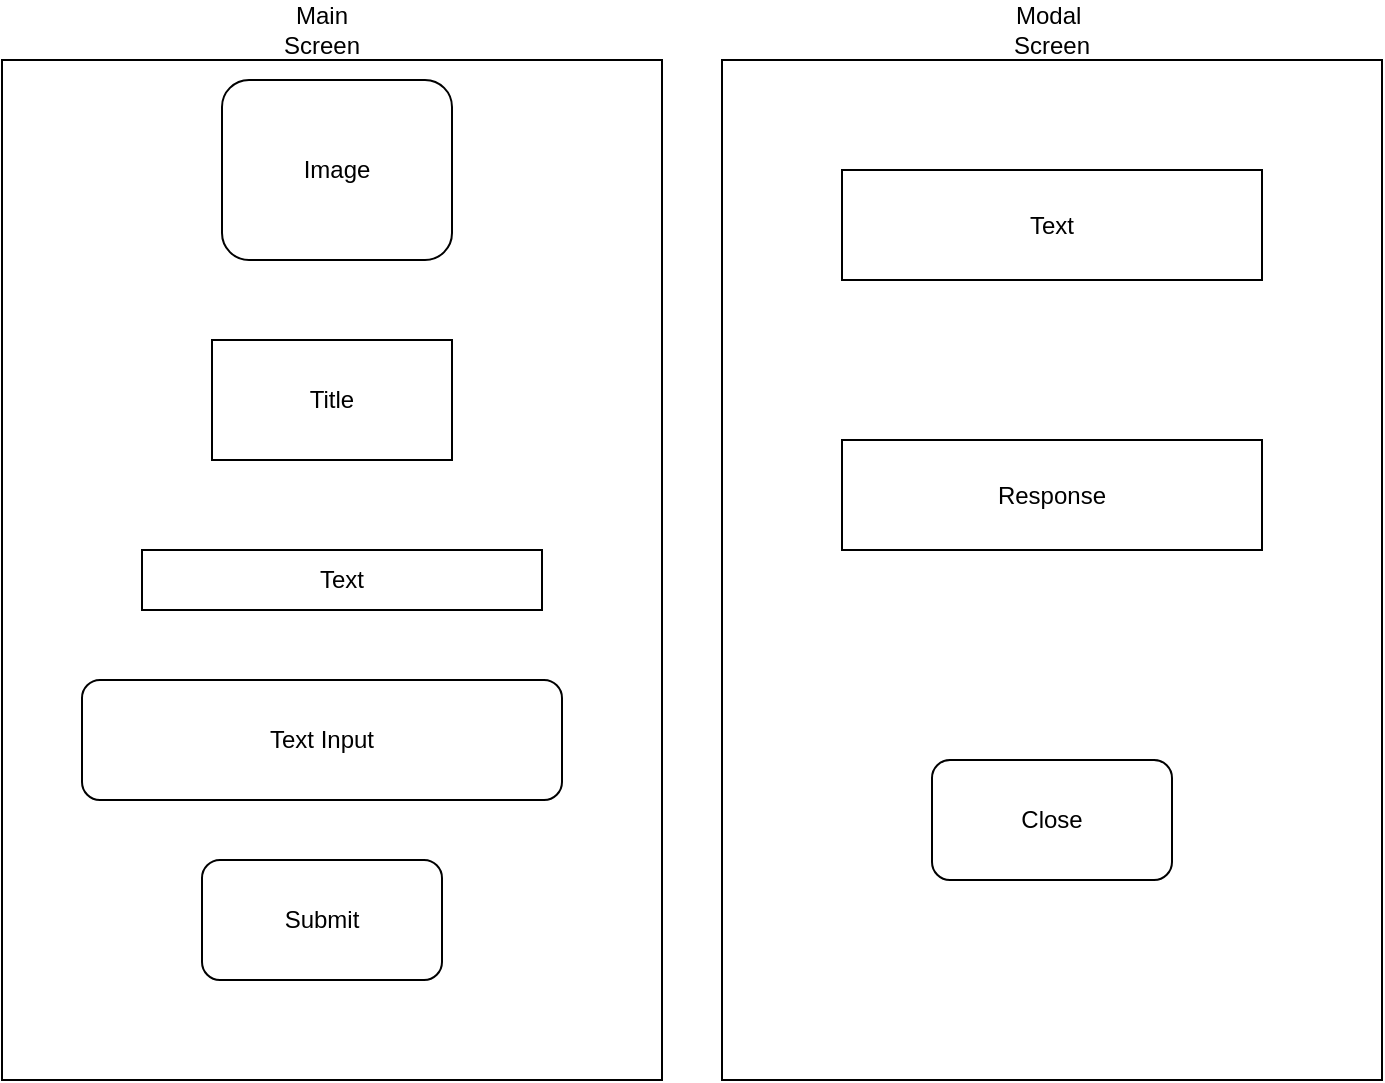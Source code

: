 <mxfile version="23.0.2" type="device">
  <diagram name="Page-1" id="w_jB2GHH1bJqjk-2lRX4">
    <mxGraphModel dx="1206" dy="763" grid="1" gridSize="10" guides="1" tooltips="1" connect="1" arrows="1" fold="1" page="1" pageScale="1" pageWidth="850" pageHeight="1100" math="0" shadow="0">
      <root>
        <mxCell id="0" />
        <mxCell id="1" parent="0" />
        <mxCell id="QJ9RM2uT0AWig6VDFTAZ-1" value="" style="rounded=0;whiteSpace=wrap;html=1;" vertex="1" parent="1">
          <mxGeometry x="80" y="100" width="330" height="510" as="geometry" />
        </mxCell>
        <mxCell id="QJ9RM2uT0AWig6VDFTAZ-2" value="" style="rounded=0;whiteSpace=wrap;html=1;" vertex="1" parent="1">
          <mxGeometry x="440" y="100" width="330" height="510" as="geometry" />
        </mxCell>
        <mxCell id="QJ9RM2uT0AWig6VDFTAZ-3" value="Main Screen" style="text;html=1;strokeColor=none;fillColor=none;align=center;verticalAlign=middle;whiteSpace=wrap;rounded=0;" vertex="1" parent="1">
          <mxGeometry x="210" y="70" width="60" height="30" as="geometry" />
        </mxCell>
        <mxCell id="QJ9RM2uT0AWig6VDFTAZ-5" value="Modal&amp;nbsp;&lt;br&gt;Screen" style="text;html=1;strokeColor=none;fillColor=none;align=center;verticalAlign=middle;whiteSpace=wrap;rounded=0;" vertex="1" parent="1">
          <mxGeometry x="575" y="70" width="60" height="30" as="geometry" />
        </mxCell>
        <mxCell id="QJ9RM2uT0AWig6VDFTAZ-7" value="Title" style="rounded=0;whiteSpace=wrap;html=1;" vertex="1" parent="1">
          <mxGeometry x="185" y="240" width="120" height="60" as="geometry" />
        </mxCell>
        <mxCell id="QJ9RM2uT0AWig6VDFTAZ-8" value="Text" style="rounded=0;whiteSpace=wrap;html=1;" vertex="1" parent="1">
          <mxGeometry x="150" y="345" width="200" height="30" as="geometry" />
        </mxCell>
        <mxCell id="QJ9RM2uT0AWig6VDFTAZ-9" value="Text Input" style="rounded=1;whiteSpace=wrap;html=1;" vertex="1" parent="1">
          <mxGeometry x="120" y="410" width="240" height="60" as="geometry" />
        </mxCell>
        <mxCell id="QJ9RM2uT0AWig6VDFTAZ-10" value="Submit" style="rounded=1;whiteSpace=wrap;html=1;" vertex="1" parent="1">
          <mxGeometry x="180" y="500" width="120" height="60" as="geometry" />
        </mxCell>
        <mxCell id="QJ9RM2uT0AWig6VDFTAZ-11" value="Close" style="rounded=1;whiteSpace=wrap;html=1;" vertex="1" parent="1">
          <mxGeometry x="545" y="450" width="120" height="60" as="geometry" />
        </mxCell>
        <mxCell id="QJ9RM2uT0AWig6VDFTAZ-13" value="Text" style="rounded=0;whiteSpace=wrap;html=1;" vertex="1" parent="1">
          <mxGeometry x="500" y="155" width="210" height="55" as="geometry" />
        </mxCell>
        <mxCell id="QJ9RM2uT0AWig6VDFTAZ-14" value="Response" style="rounded=0;whiteSpace=wrap;html=1;" vertex="1" parent="1">
          <mxGeometry x="500" y="290" width="210" height="55" as="geometry" />
        </mxCell>
        <mxCell id="QJ9RM2uT0AWig6VDFTAZ-16" value="Image" style="rounded=1;whiteSpace=wrap;html=1;" vertex="1" parent="1">
          <mxGeometry x="190" y="110" width="115" height="90" as="geometry" />
        </mxCell>
      </root>
    </mxGraphModel>
  </diagram>
</mxfile>
